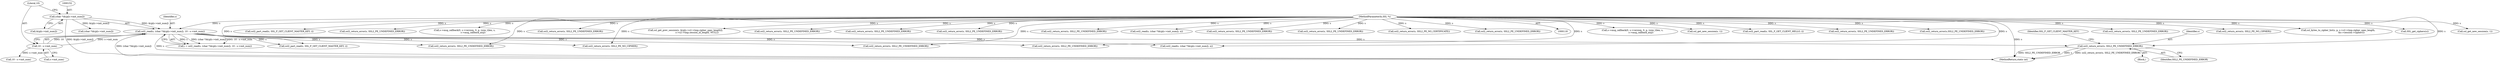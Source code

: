 digraph "0_openssl_86f8fb0e344d62454f8daf3e15236b2b59210756_0@pointer" {
"1000309" [label="(Call,ssl2_return_error(s, SSL2_PE_UNDEFINED_ERROR))"];
"1000149" [label="(Call,ssl2_read(s, (char *)&(p[s->init_num]), 10 - s->init_num))"];
"1000119" [label="(MethodParameterIn,SSL *s)"];
"1000151" [label="(Call,(char *)&(p[s->init_num]))"];
"1000159" [label="(Call,10 - s->init_num)"];
"1000197" [label="(Call,ssl2_return_error(s, SSL2_PE_UNDEFINED_ERROR))"];
"1000912" [label="(Call,s->msg_callback(0, s->version, 0, p, (size_t)len, s,\n                        s->msg_callback_arg))"];
"1000972" [label="(Call,ssl_get_new_session(s, 1))"];
"1000903" [label="(Call,ssl2_part_read(s, SSL_F_GET_CLIENT_HELLO, i))"];
"1000311" [label="(Identifier,SSL2_PE_UNDEFINED_ERROR)"];
"1000151" [label="(Call,(char *)&(p[s->init_num]))"];
"1000738" [label="(Call,ssl2_return_error(s, SSL2_PE_UNDEFINED_ERROR))"];
"1000576" [label="(Call,ssl2_return_error(s,SSL2_PE_UNDEFINED_ERROR))"];
"1000540" [label="(Call,ssl2_return_error(s, SSL2_PE_UNDEFINED_ERROR))"];
"1000270" [label="(Call,ssl2_return_error(s, SSL2_PE_UNDEFINED_ERROR))"];
"1000167" [label="(Call,10 - s->init_num)"];
"1000499" [label="(Call,ssl2_return_error(s, SSL2_PE_NO_CIPHER))"];
"1001067" [label="(Call,ssl_bytes_to_cipher_list(s, p, s->s2->tmp.cipher_spec_length,\n                                      &s->session->ciphers))"];
"1000219" [label="(Call,ssl2_return_error(s, SSL2_PE_NO_CIPHER))"];
"1000161" [label="(Call,s->init_num)"];
"1000119" [label="(MethodParameterIn,SSL *s)"];
"1001090" [label="(Call,SSL_get_ciphers(s))"];
"1000309" [label="(Call,ssl2_return_error(s, SSL2_PE_UNDEFINED_ERROR))"];
"1000147" [label="(Call,i = ssl2_read(s, (char *)&(p[s->init_num]), 10 - s->init_num))"];
"1000308" [label="(Block,)"];
"1000160" [label="(Literal,10)"];
"1001049" [label="(Call,ssl_get_new_session(s, 1))"];
"1000393" [label="(Call,ssl2_part_read(s, SSL_F_GET_CLIENT_MASTER_KEY, i))"];
"1001023" [label="(Call,ssl2_return_error(s, SSL2_PE_UNDEFINED_ERROR))"];
"1000153" [label="(Call,&(p[s->init_num]))"];
"1000402" [label="(Call,s->msg_callback(0, s->version, 0, p, (size_t)len, s,\n                        s->msg_callback_arg))"];
"1000159" [label="(Call,10 - s->init_num)"];
"1001229" [label="(MethodReturn,static int)"];
"1000950" [label="(Call,ssl2_return_error(s, SSL2_PE_UNDEFINED_ERROR))"];
"1000377" [label="(Call,ssl2_read(s, (char *)&(p[s->init_num]), n))"];
"1000986" [label="(Call,ssl_get_prev_session(s, &(p[s->s2->tmp.cipher_spec_length]),\n                                 s->s2->tmp.session_id_length, NULL))"];
"1000867" [label="(Call,ssl2_return_error(s, SSL2_PE_UNDEFINED_ERROR))"];
"1000149" [label="(Call,ssl2_read(s, (char *)&(p[s->init_num]), 10 - s->init_num))"];
"1000808" [label="(Call,ssl2_return_error(s, SSL2_PE_UNDEFINED_ERROR))"];
"1000976" [label="(Call,ssl2_return_error(s, SSL2_PE_UNDEFINED_ERROR))"];
"1000313" [label="(Identifier,SSL_F_GET_CLIENT_MASTER_KEY)"];
"1000357" [label="(Call,ssl2_return_error(s, SSL2_PE_UNDEFINED_ERROR))"];
"1000173" [label="(Call,ssl2_part_read(s, SSL_F_GET_CLIENT_MASTER_KEY, i))"];
"1000150" [label="(Identifier,s)"];
"1000459" [label="(Call,ssl2_return_error(s, SSL2_PE_UNDEFINED_ERROR))"];
"1000887" [label="(Call,ssl2_read(s, (char *)&(p[s->init_num]), n))"];
"1000379" [label="(Call,(char *)&(p[s->init_num]))"];
"1001198" [label="(Call,ssl2_return_error(s, SSL2_PE_UNDEFINED_ERROR))"];
"1001053" [label="(Call,ssl2_return_error(s, SSL2_PE_UNDEFINED_ERROR))"];
"1000310" [label="(Identifier,s)"];
"1001038" [label="(Call,ssl2_return_error(s, SSL2_PE_NO_CERTIFICATE))"];
"1000720" [label="(Call,ssl2_return_error(s, SSL2_PE_UNDEFINED_ERROR))"];
"1000309" -> "1000308"  [label="AST: "];
"1000309" -> "1000311"  [label="CFG: "];
"1000310" -> "1000309"  [label="AST: "];
"1000311" -> "1000309"  [label="AST: "];
"1000313" -> "1000309"  [label="CFG: "];
"1000309" -> "1001229"  [label="DDG: s"];
"1000309" -> "1001229"  [label="DDG: ssl2_return_error(s, SSL2_PE_UNDEFINED_ERROR)"];
"1000309" -> "1001229"  [label="DDG: SSL2_PE_UNDEFINED_ERROR"];
"1000149" -> "1000309"  [label="DDG: s"];
"1000119" -> "1000309"  [label="DDG: s"];
"1000149" -> "1000147"  [label="AST: "];
"1000149" -> "1000159"  [label="CFG: "];
"1000150" -> "1000149"  [label="AST: "];
"1000151" -> "1000149"  [label="AST: "];
"1000159" -> "1000149"  [label="AST: "];
"1000147" -> "1000149"  [label="CFG: "];
"1000149" -> "1001229"  [label="DDG: (char *)&(p[s->init_num])"];
"1000149" -> "1001229"  [label="DDG: s"];
"1000149" -> "1000147"  [label="DDG: s"];
"1000149" -> "1000147"  [label="DDG: (char *)&(p[s->init_num])"];
"1000149" -> "1000147"  [label="DDG: 10 - s->init_num"];
"1000119" -> "1000149"  [label="DDG: s"];
"1000151" -> "1000149"  [label="DDG: &(p[s->init_num])"];
"1000159" -> "1000149"  [label="DDG: 10"];
"1000159" -> "1000149"  [label="DDG: s->init_num"];
"1000149" -> "1000173"  [label="DDG: s"];
"1000149" -> "1000197"  [label="DDG: s"];
"1000149" -> "1000219"  [label="DDG: s"];
"1000149" -> "1000270"  [label="DDG: s"];
"1000149" -> "1000357"  [label="DDG: s"];
"1000149" -> "1000377"  [label="DDG: s"];
"1000119" -> "1000118"  [label="AST: "];
"1000119" -> "1001229"  [label="DDG: s"];
"1000119" -> "1000173"  [label="DDG: s"];
"1000119" -> "1000197"  [label="DDG: s"];
"1000119" -> "1000219"  [label="DDG: s"];
"1000119" -> "1000270"  [label="DDG: s"];
"1000119" -> "1000357"  [label="DDG: s"];
"1000119" -> "1000377"  [label="DDG: s"];
"1000119" -> "1000393"  [label="DDG: s"];
"1000119" -> "1000402"  [label="DDG: s"];
"1000119" -> "1000459"  [label="DDG: s"];
"1000119" -> "1000499"  [label="DDG: s"];
"1000119" -> "1000540"  [label="DDG: s"];
"1000119" -> "1000576"  [label="DDG: s"];
"1000119" -> "1000720"  [label="DDG: s"];
"1000119" -> "1000738"  [label="DDG: s"];
"1000119" -> "1000808"  [label="DDG: s"];
"1000119" -> "1000867"  [label="DDG: s"];
"1000119" -> "1000887"  [label="DDG: s"];
"1000119" -> "1000903"  [label="DDG: s"];
"1000119" -> "1000912"  [label="DDG: s"];
"1000119" -> "1000950"  [label="DDG: s"];
"1000119" -> "1000972"  [label="DDG: s"];
"1000119" -> "1000976"  [label="DDG: s"];
"1000119" -> "1000986"  [label="DDG: s"];
"1000119" -> "1001023"  [label="DDG: s"];
"1000119" -> "1001038"  [label="DDG: s"];
"1000119" -> "1001049"  [label="DDG: s"];
"1000119" -> "1001053"  [label="DDG: s"];
"1000119" -> "1001067"  [label="DDG: s"];
"1000119" -> "1001090"  [label="DDG: s"];
"1000119" -> "1001198"  [label="DDG: s"];
"1000151" -> "1000153"  [label="CFG: "];
"1000152" -> "1000151"  [label="AST: "];
"1000153" -> "1000151"  [label="AST: "];
"1000160" -> "1000151"  [label="CFG: "];
"1000151" -> "1001229"  [label="DDG: &(p[s->init_num])"];
"1000151" -> "1000379"  [label="DDG: &(p[s->init_num])"];
"1000159" -> "1000161"  [label="CFG: "];
"1000160" -> "1000159"  [label="AST: "];
"1000161" -> "1000159"  [label="AST: "];
"1000159" -> "1000167"  [label="DDG: s->init_num"];
}
